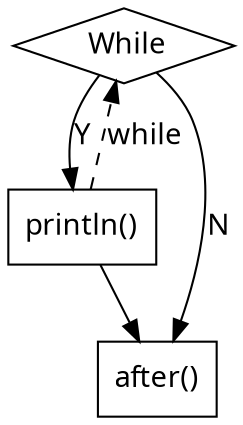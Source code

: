 digraph G_5 {
  node [
    shape = rect;
    fontname = "Handlee";
  ]
  edge [
    fontname = "Handlee";
  ]
  bgcolor = transparent;
  fontname = "Handlee";
  compound = true;
  while_79 [
    class = "while";
    label = " While";
    fillcolor = white;
    shape = diamond;
    style = filled;
  ];
  s_80_2 [
    class = "methodInvocation";
    label = "println()";
    fillcolor = white;
    style = filled;
  ];
  s_82_2 [
    class = "methodInvocation";
    label = "after()";
    fillcolor = white;
    style = filled;
  ];
  s_80_2 -> while_79 [
    label="while";
    style = dashed;
  ];
  s_80_2 -> s_82_2;
  while_79 -> s_82_2 [
    label="N";
  ];
  while_79 -> s_80_2 [
    label="Y";
  ];

}

